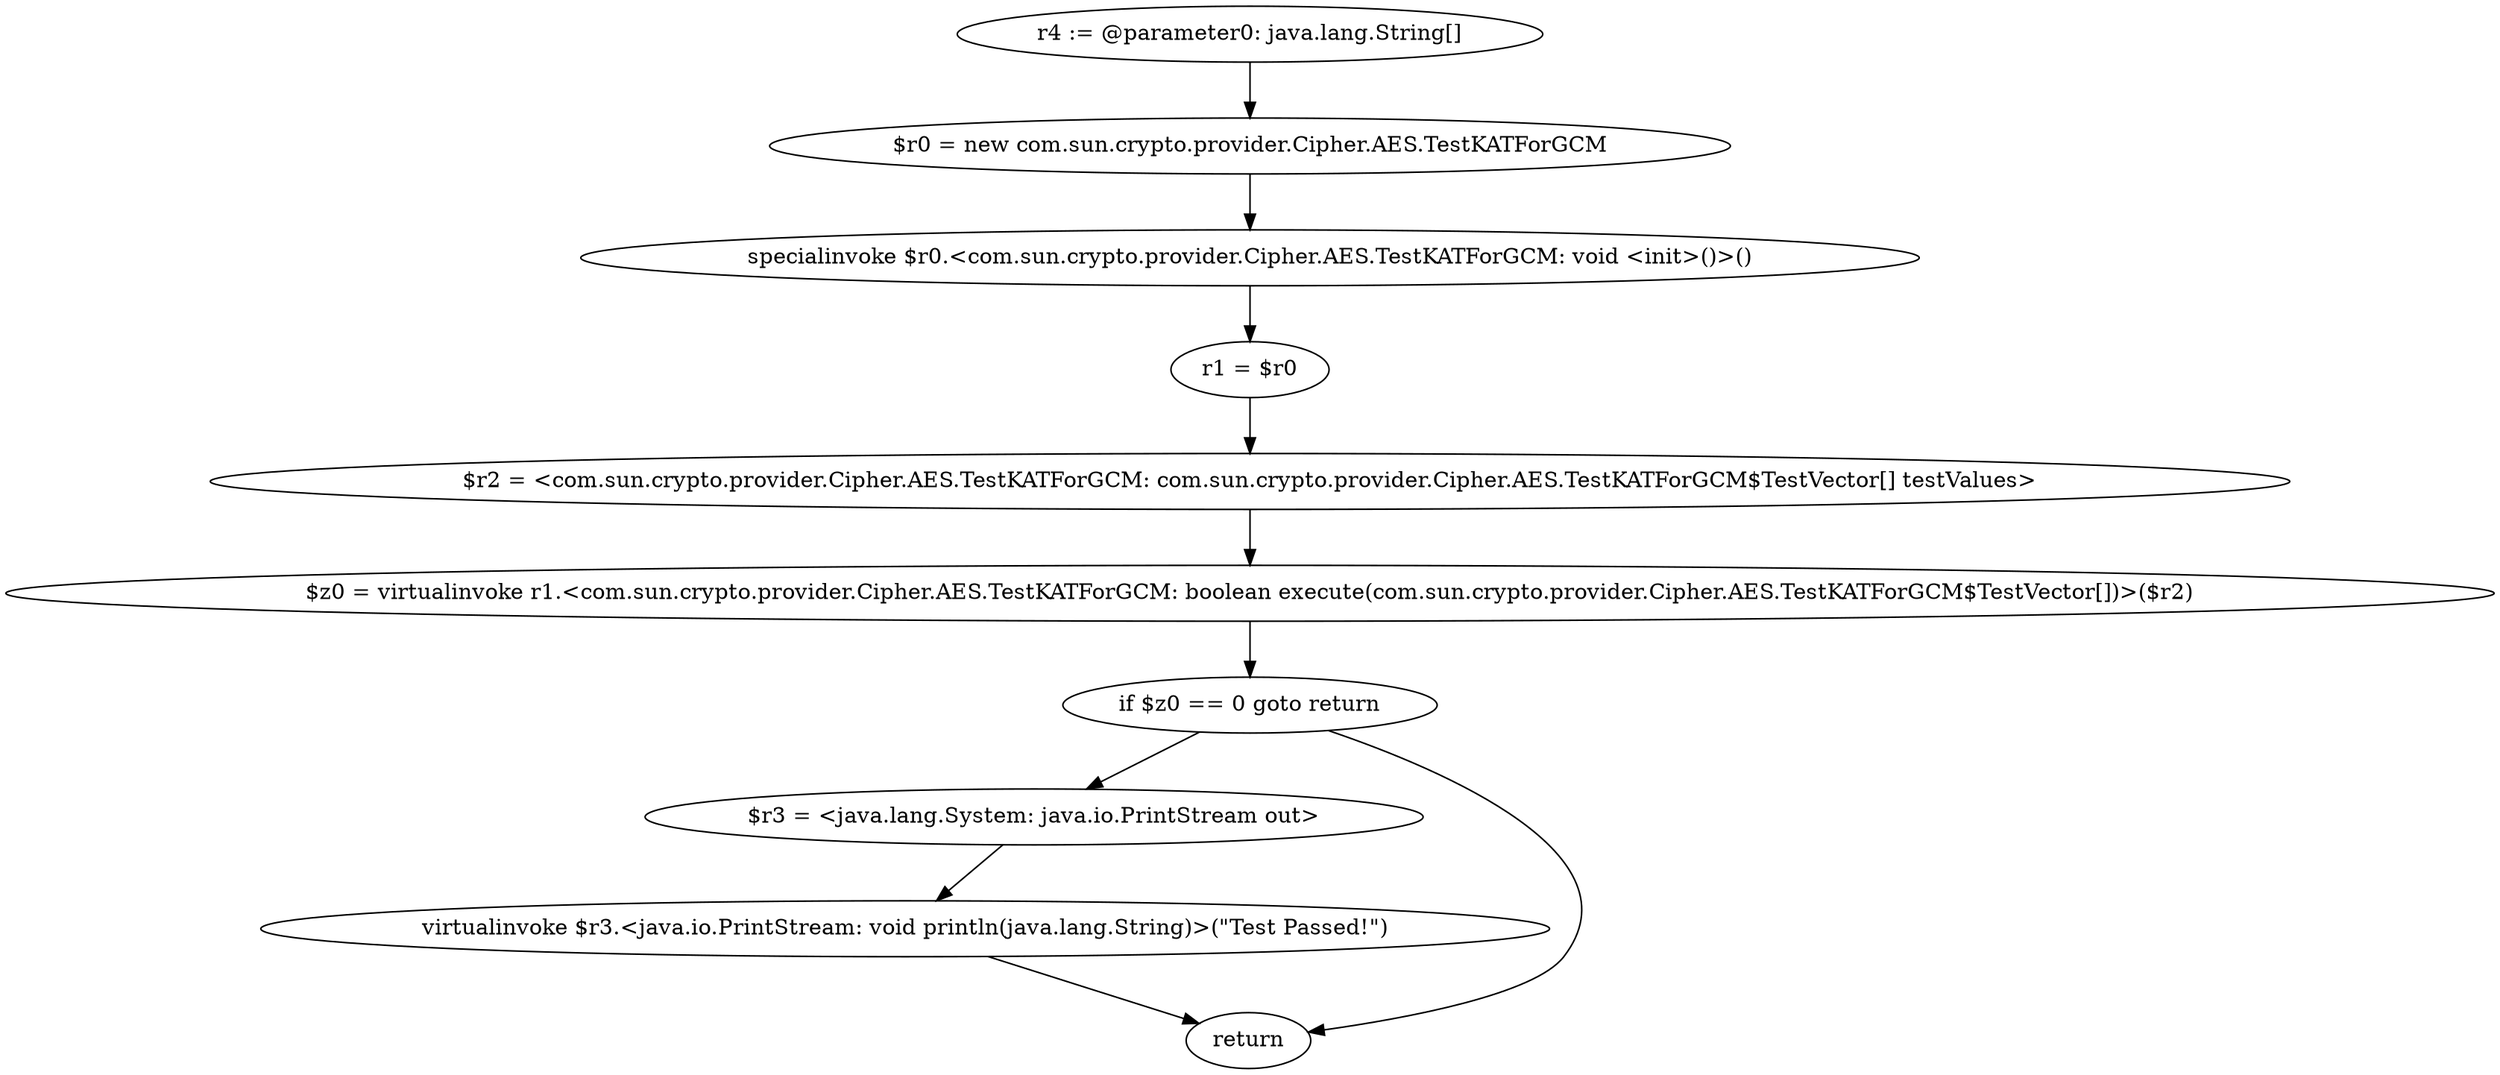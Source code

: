 digraph "unitGraph" {
    "r4 := @parameter0: java.lang.String[]"
    "$r0 = new com.sun.crypto.provider.Cipher.AES.TestKATForGCM"
    "specialinvoke $r0.<com.sun.crypto.provider.Cipher.AES.TestKATForGCM: void <init>()>()"
    "r1 = $r0"
    "$r2 = <com.sun.crypto.provider.Cipher.AES.TestKATForGCM: com.sun.crypto.provider.Cipher.AES.TestKATForGCM$TestVector[] testValues>"
    "$z0 = virtualinvoke r1.<com.sun.crypto.provider.Cipher.AES.TestKATForGCM: boolean execute(com.sun.crypto.provider.Cipher.AES.TestKATForGCM$TestVector[])>($r2)"
    "if $z0 == 0 goto return"
    "$r3 = <java.lang.System: java.io.PrintStream out>"
    "virtualinvoke $r3.<java.io.PrintStream: void println(java.lang.String)>(\"Test Passed!\")"
    "return"
    "r4 := @parameter0: java.lang.String[]"->"$r0 = new com.sun.crypto.provider.Cipher.AES.TestKATForGCM";
    "$r0 = new com.sun.crypto.provider.Cipher.AES.TestKATForGCM"->"specialinvoke $r0.<com.sun.crypto.provider.Cipher.AES.TestKATForGCM: void <init>()>()";
    "specialinvoke $r0.<com.sun.crypto.provider.Cipher.AES.TestKATForGCM: void <init>()>()"->"r1 = $r0";
    "r1 = $r0"->"$r2 = <com.sun.crypto.provider.Cipher.AES.TestKATForGCM: com.sun.crypto.provider.Cipher.AES.TestKATForGCM$TestVector[] testValues>";
    "$r2 = <com.sun.crypto.provider.Cipher.AES.TestKATForGCM: com.sun.crypto.provider.Cipher.AES.TestKATForGCM$TestVector[] testValues>"->"$z0 = virtualinvoke r1.<com.sun.crypto.provider.Cipher.AES.TestKATForGCM: boolean execute(com.sun.crypto.provider.Cipher.AES.TestKATForGCM$TestVector[])>($r2)";
    "$z0 = virtualinvoke r1.<com.sun.crypto.provider.Cipher.AES.TestKATForGCM: boolean execute(com.sun.crypto.provider.Cipher.AES.TestKATForGCM$TestVector[])>($r2)"->"if $z0 == 0 goto return";
    "if $z0 == 0 goto return"->"$r3 = <java.lang.System: java.io.PrintStream out>";
    "if $z0 == 0 goto return"->"return";
    "$r3 = <java.lang.System: java.io.PrintStream out>"->"virtualinvoke $r3.<java.io.PrintStream: void println(java.lang.String)>(\"Test Passed!\")";
    "virtualinvoke $r3.<java.io.PrintStream: void println(java.lang.String)>(\"Test Passed!\")"->"return";
}
